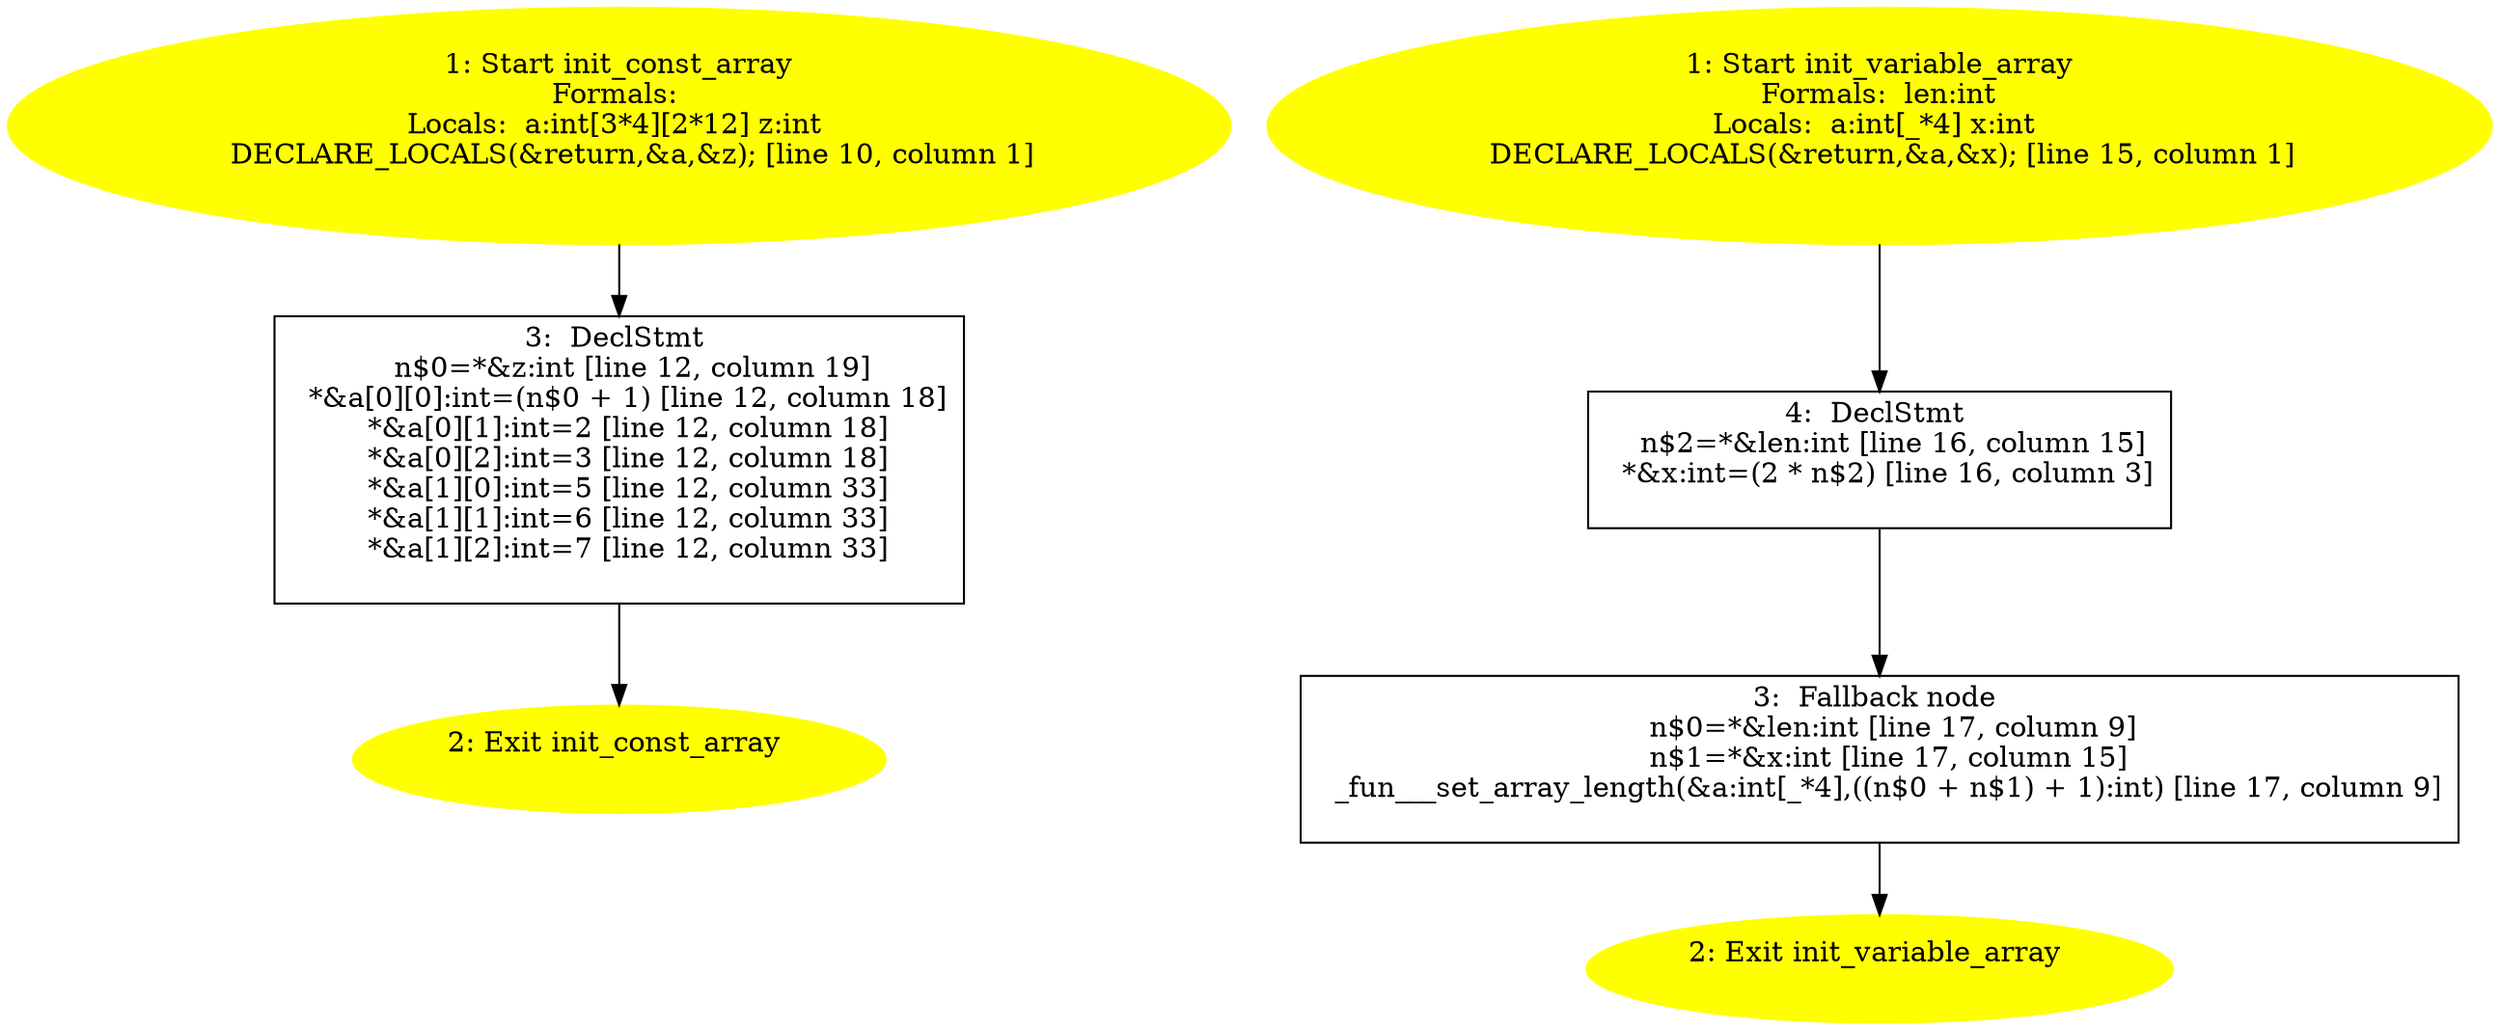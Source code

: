 /* @generated */
digraph cfg {
"init_const_array.b1cf412cdbd1beaf15a9f6a3789043b9_1" [label="1: Start init_const_array\nFormals: \nLocals:  a:int[3*4][2*12] z:int \n   DECLARE_LOCALS(&return,&a,&z); [line 10, column 1]\n " color=yellow style=filled]
	

	 "init_const_array.b1cf412cdbd1beaf15a9f6a3789043b9_1" -> "init_const_array.b1cf412cdbd1beaf15a9f6a3789043b9_3" ;
"init_const_array.b1cf412cdbd1beaf15a9f6a3789043b9_2" [label="2: Exit init_const_array \n  " color=yellow style=filled]
	

"init_const_array.b1cf412cdbd1beaf15a9f6a3789043b9_3" [label="3:  DeclStmt \n   n$0=*&z:int [line 12, column 19]\n  *&a[0][0]:int=(n$0 + 1) [line 12, column 18]\n  *&a[0][1]:int=2 [line 12, column 18]\n  *&a[0][2]:int=3 [line 12, column 18]\n  *&a[1][0]:int=5 [line 12, column 33]\n  *&a[1][1]:int=6 [line 12, column 33]\n  *&a[1][2]:int=7 [line 12, column 33]\n " shape="box"]
	

	 "init_const_array.b1cf412cdbd1beaf15a9f6a3789043b9_3" -> "init_const_array.b1cf412cdbd1beaf15a9f6a3789043b9_2" ;
"init_variable_array.8cdc6857adcb1fd04fb6555d8ce3e4c1_1" [label="1: Start init_variable_array\nFormals:  len:int\nLocals:  a:int[_*4] x:int \n   DECLARE_LOCALS(&return,&a,&x); [line 15, column 1]\n " color=yellow style=filled]
	

	 "init_variable_array.8cdc6857adcb1fd04fb6555d8ce3e4c1_1" -> "init_variable_array.8cdc6857adcb1fd04fb6555d8ce3e4c1_4" ;
"init_variable_array.8cdc6857adcb1fd04fb6555d8ce3e4c1_2" [label="2: Exit init_variable_array \n  " color=yellow style=filled]
	

"init_variable_array.8cdc6857adcb1fd04fb6555d8ce3e4c1_3" [label="3:  Fallback node \n   n$0=*&len:int [line 17, column 9]\n  n$1=*&x:int [line 17, column 15]\n  _fun___set_array_length(&a:int[_*4],((n$0 + n$1) + 1):int) [line 17, column 9]\n " shape="box"]
	

	 "init_variable_array.8cdc6857adcb1fd04fb6555d8ce3e4c1_3" -> "init_variable_array.8cdc6857adcb1fd04fb6555d8ce3e4c1_2" ;
"init_variable_array.8cdc6857adcb1fd04fb6555d8ce3e4c1_4" [label="4:  DeclStmt \n   n$2=*&len:int [line 16, column 15]\n  *&x:int=(2 * n$2) [line 16, column 3]\n " shape="box"]
	

	 "init_variable_array.8cdc6857adcb1fd04fb6555d8ce3e4c1_4" -> "init_variable_array.8cdc6857adcb1fd04fb6555d8ce3e4c1_3" ;
}
